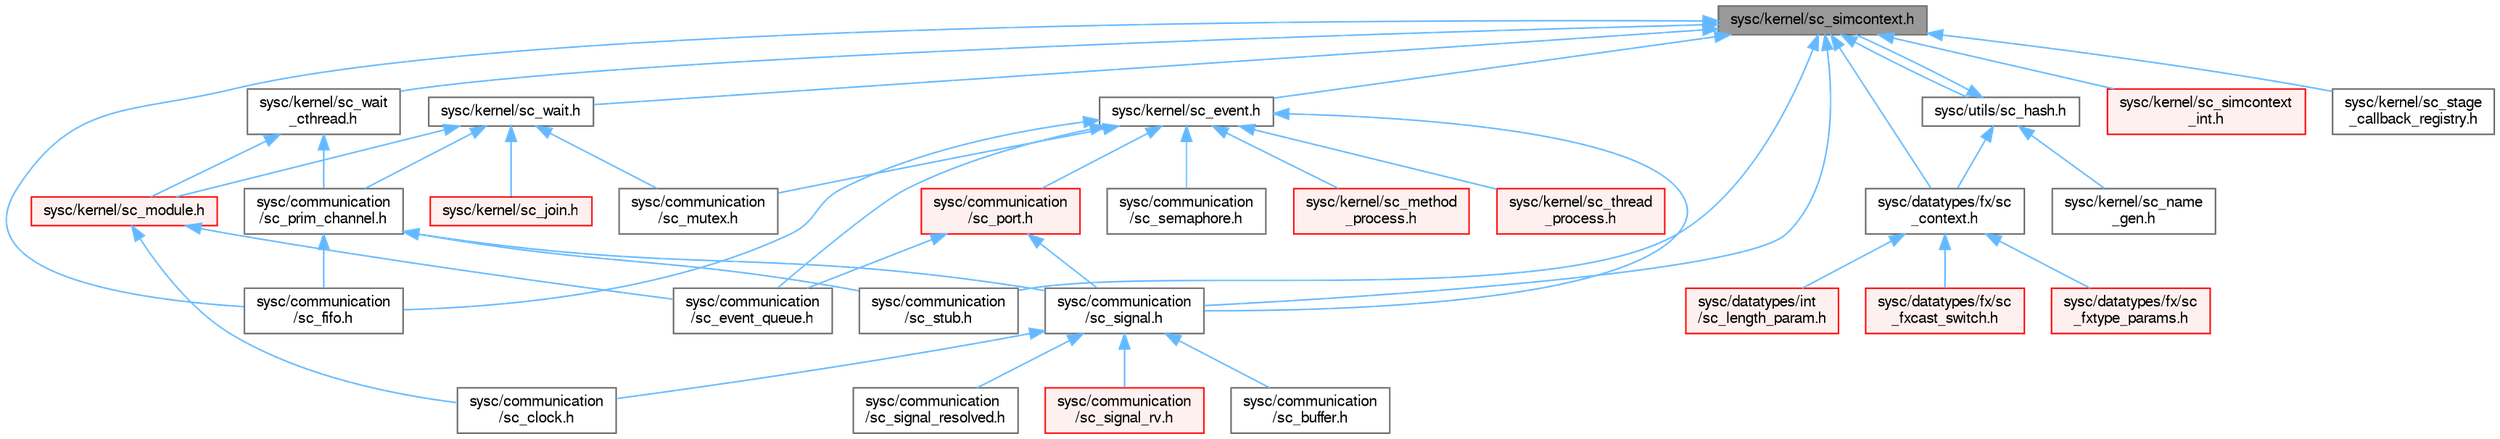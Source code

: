 digraph "sysc/kernel/sc_simcontext.h"
{
 // LATEX_PDF_SIZE
  bgcolor="transparent";
  edge [fontname=FreeSans,fontsize=10,labelfontname=FreeSans,labelfontsize=10];
  node [fontname=FreeSans,fontsize=10,shape=box,height=0.2,width=0.4];
  Node1 [id="Node000001",label="sysc/kernel/sc_simcontext.h",height=0.2,width=0.4,color="gray40", fillcolor="grey60", style="filled", fontcolor="black",tooltip=" "];
  Node1 -> Node2 [id="edge1_Node000001_Node000002",dir="back",color="steelblue1",style="solid",tooltip=" "];
  Node2 [id="Node000002",label="sysc/communication\l/sc_fifo.h",height=0.2,width=0.4,color="grey40", fillcolor="white", style="filled",URL="$a00272.html",tooltip=" "];
  Node1 -> Node3 [id="edge2_Node000001_Node000003",dir="back",color="steelblue1",style="solid",tooltip=" "];
  Node3 [id="Node000003",label="sysc/communication\l/sc_signal.h",height=0.2,width=0.4,color="grey40", fillcolor="white", style="filled",URL="$a00296.html",tooltip=" "];
  Node3 -> Node4 [id="edge3_Node000003_Node000004",dir="back",color="steelblue1",style="solid",tooltip=" "];
  Node4 [id="Node000004",label="sysc/communication\l/sc_buffer.h",height=0.2,width=0.4,color="grey40", fillcolor="white", style="filled",URL="$a00263.html",tooltip=" "];
  Node3 -> Node5 [id="edge4_Node000003_Node000005",dir="back",color="steelblue1",style="solid",tooltip=" "];
  Node5 [id="Node000005",label="sysc/communication\l/sc_clock.h",height=0.2,width=0.4,color="grey40", fillcolor="white", style="filled",URL="$a00266.html",tooltip=" "];
  Node3 -> Node6 [id="edge5_Node000003_Node000006",dir="back",color="steelblue1",style="solid",tooltip=" "];
  Node6 [id="Node000006",label="sysc/communication\l/sc_signal_resolved.h",height=0.2,width=0.4,color="grey40", fillcolor="white", style="filled",URL="$a00290.html",tooltip=" "];
  Node3 -> Node7 [id="edge6_Node000003_Node000007",dir="back",color="steelblue1",style="solid",tooltip=" "];
  Node7 [id="Node000007",label="sysc/communication\l/sc_signal_rv.h",height=0.2,width=0.4,color="red", fillcolor="#FFF0F0", style="filled",URL="$a00275.html",tooltip=" "];
  Node1 -> Node9 [id="edge7_Node000001_Node000009",dir="back",color="steelblue1",style="solid",tooltip=" "];
  Node9 [id="Node000009",label="sysc/communication\l/sc_stub.h",height=0.2,width=0.4,color="grey40", fillcolor="white", style="filled",URL="$a00305.html",tooltip=" "];
  Node1 -> Node10 [id="edge8_Node000001_Node000010",dir="back",color="steelblue1",style="solid",tooltip=" "];
  Node10 [id="Node000010",label="sysc/datatypes/fx/sc\l_context.h",height=0.2,width=0.4,color="grey40", fillcolor="white", style="filled",URL="$a00059.html",tooltip=" "];
  Node10 -> Node11 [id="edge9_Node000010_Node000011",dir="back",color="steelblue1",style="solid",tooltip=" "];
  Node11 [id="Node000011",label="sysc/datatypes/fx/sc\l_fxcast_switch.h",height=0.2,width=0.4,color="red", fillcolor="#FFF0F0", style="filled",URL="$a00104.html",tooltip=" "];
  Node10 -> Node24 [id="edge10_Node000010_Node000024",dir="back",color="steelblue1",style="solid",tooltip=" "];
  Node24 [id="Node000024",label="sysc/datatypes/fx/sc\l_fxtype_params.h",height=0.2,width=0.4,color="red", fillcolor="#FFF0F0", style="filled",URL="$a00077.html",tooltip=" "];
  Node10 -> Node25 [id="edge11_Node000010_Node000025",dir="back",color="steelblue1",style="solid",tooltip=" "];
  Node25 [id="Node000025",label="sysc/datatypes/int\l/sc_length_param.h",height=0.2,width=0.4,color="red", fillcolor="#FFF0F0", style="filled",URL="$a00173.html",tooltip=" "];
  Node1 -> Node42 [id="edge12_Node000001_Node000042",dir="back",color="steelblue1",style="solid",tooltip=" "];
  Node42 [id="Node000042",label="sysc/kernel/sc_event.h",height=0.2,width=0.4,color="grey40", fillcolor="white", style="filled",URL="$a00398.html",tooltip=" "];
  Node42 -> Node43 [id="edge13_Node000042_Node000043",dir="back",color="steelblue1",style="solid",tooltip=" "];
  Node43 [id="Node000043",label="sysc/communication\l/sc_event_queue.h",height=0.2,width=0.4,color="grey40", fillcolor="white", style="filled",URL="$a00299.html",tooltip=" "];
  Node42 -> Node2 [id="edge14_Node000042_Node000002",dir="back",color="steelblue1",style="solid",tooltip=" "];
  Node42 -> Node44 [id="edge15_Node000042_Node000044",dir="back",color="steelblue1",style="solid",tooltip=" "];
  Node44 [id="Node000044",label="sysc/communication\l/sc_mutex.h",height=0.2,width=0.4,color="grey40", fillcolor="white", style="filled",URL="$a00284.html",tooltip=" "];
  Node42 -> Node45 [id="edge16_Node000042_Node000045",dir="back",color="steelblue1",style="solid",tooltip=" "];
  Node45 [id="Node000045",label="sysc/communication\l/sc_port.h",height=0.2,width=0.4,color="red", fillcolor="#FFF0F0", style="filled",URL="$a00281.html",tooltip=" "];
  Node45 -> Node43 [id="edge17_Node000045_Node000043",dir="back",color="steelblue1",style="solid",tooltip=" "];
  Node45 -> Node3 [id="edge18_Node000045_Node000003",dir="back",color="steelblue1",style="solid",tooltip=" "];
  Node42 -> Node61 [id="edge19_Node000042_Node000061",dir="back",color="steelblue1",style="solid",tooltip=" "];
  Node61 [id="Node000061",label="sysc/communication\l/sc_semaphore.h",height=0.2,width=0.4,color="grey40", fillcolor="white", style="filled",URL="$a00251.html",tooltip=" "];
  Node42 -> Node3 [id="edge20_Node000042_Node000003",dir="back",color="steelblue1",style="solid",tooltip=" "];
  Node42 -> Node51 [id="edge21_Node000042_Node000051",dir="back",color="steelblue1",style="solid",tooltip=" "];
  Node51 [id="Node000051",label="sysc/kernel/sc_method\l_process.h",height=0.2,width=0.4,color="red", fillcolor="#FFF0F0", style="filled",URL="$a00404.html",tooltip=" "];
  Node42 -> Node58 [id="edge22_Node000042_Node000058",dir="back",color="steelblue1",style="solid",tooltip=" "];
  Node58 [id="Node000058",label="sysc/kernel/sc_thread\l_process.h",height=0.2,width=0.4,color="red", fillcolor="#FFF0F0", style="filled",URL="$a00356.html",tooltip=" "];
  Node1 -> Node53 [id="edge23_Node000001_Node000053",dir="back",color="steelblue1",style="solid",tooltip=" "];
  Node53 [id="Node000053",label="sysc/kernel/sc_simcontext\l_int.h",height=0.2,width=0.4,color="red", fillcolor="#FFF0F0", style="filled",URL="$a00425.html",tooltip=" "];
  Node1 -> Node55 [id="edge24_Node000001_Node000055",dir="back",color="steelblue1",style="solid",tooltip=" "];
  Node55 [id="Node000055",label="sysc/kernel/sc_stage\l_callback_registry.h",height=0.2,width=0.4,color="grey40", fillcolor="white", style="filled",URL="$a00344.html",tooltip=" "];
  Node1 -> Node62 [id="edge25_Node000001_Node000062",dir="back",color="steelblue1",style="solid",tooltip=" "];
  Node62 [id="Node000062",label="sysc/kernel/sc_wait.h",height=0.2,width=0.4,color="grey40", fillcolor="white", style="filled",URL="$a00332.html",tooltip=" "];
  Node62 -> Node44 [id="edge26_Node000062_Node000044",dir="back",color="steelblue1",style="solid",tooltip=" "];
  Node62 -> Node63 [id="edge27_Node000062_Node000063",dir="back",color="steelblue1",style="solid",tooltip=" "];
  Node63 [id="Node000063",label="sysc/communication\l/sc_prim_channel.h",height=0.2,width=0.4,color="grey40", fillcolor="white", style="filled",URL="$a00242.html",tooltip=" "];
  Node63 -> Node2 [id="edge28_Node000063_Node000002",dir="back",color="steelblue1",style="solid",tooltip=" "];
  Node63 -> Node3 [id="edge29_Node000063_Node000003",dir="back",color="steelblue1",style="solid",tooltip=" "];
  Node63 -> Node9 [id="edge30_Node000063_Node000009",dir="back",color="steelblue1",style="solid",tooltip=" "];
  Node62 -> Node64 [id="edge31_Node000062_Node000064",dir="back",color="steelblue1",style="solid",tooltip=" "];
  Node64 [id="Node000064",label="sysc/kernel/sc_join.h",height=0.2,width=0.4,color="red", fillcolor="#FFF0F0", style="filled",URL="$a00434.html",tooltip=" "];
  Node62 -> Node65 [id="edge32_Node000062_Node000065",dir="back",color="steelblue1",style="solid",tooltip=" "];
  Node65 [id="Node000065",label="sysc/kernel/sc_module.h",height=0.2,width=0.4,color="red", fillcolor="#FFF0F0", style="filled",URL="$a00341.html",tooltip=" "];
  Node65 -> Node5 [id="edge33_Node000065_Node000005",dir="back",color="steelblue1",style="solid",tooltip=" "];
  Node65 -> Node43 [id="edge34_Node000065_Node000043",dir="back",color="steelblue1",style="solid",tooltip=" "];
  Node1 -> Node67 [id="edge35_Node000001_Node000067",dir="back",color="steelblue1",style="solid",tooltip=" "];
  Node67 [id="Node000067",label="sysc/kernel/sc_wait\l_cthread.h",height=0.2,width=0.4,color="grey40", fillcolor="white", style="filled",URL="$a00389.html",tooltip=" "];
  Node67 -> Node63 [id="edge36_Node000067_Node000063",dir="back",color="steelblue1",style="solid",tooltip=" "];
  Node67 -> Node65 [id="edge37_Node000067_Node000065",dir="back",color="steelblue1",style="solid",tooltip=" "];
  Node1 -> Node68 [id="edge38_Node000001_Node000068",dir="back",color="steelblue1",style="solid",tooltip=" "];
  Node68 [id="Node000068",label="sysc/utils/sc_hash.h",height=0.2,width=0.4,color="grey40", fillcolor="white", style="filled",URL="$a00224.html",tooltip=" "];
  Node68 -> Node10 [id="edge39_Node000068_Node000010",dir="back",color="steelblue1",style="solid",tooltip=" "];
  Node68 -> Node69 [id="edge40_Node000068_Node000069",dir="back",color="steelblue1",style="solid",tooltip=" "];
  Node69 [id="Node000069",label="sysc/kernel/sc_name\l_gen.h",height=0.2,width=0.4,color="grey40", fillcolor="white", style="filled",URL="$a00347.html",tooltip=" "];
  Node68 -> Node1 [id="edge41_Node000068_Node000001",dir="back",color="steelblue1",style="solid",tooltip=" "];
}
